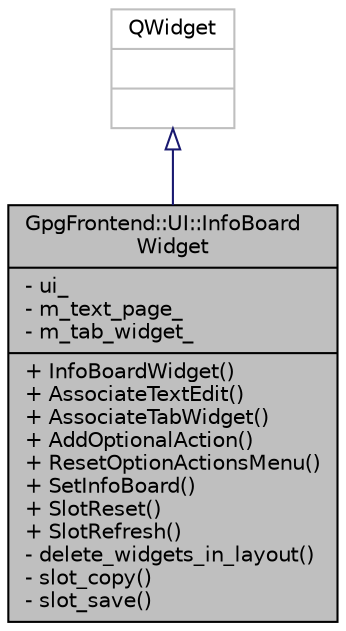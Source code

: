 digraph "GpgFrontend::UI::InfoBoardWidget"
{
 // INTERACTIVE_SVG=YES
 // LATEX_PDF_SIZE
  edge [fontname="Helvetica",fontsize="10",labelfontname="Helvetica",labelfontsize="10"];
  node [fontname="Helvetica",fontsize="10",shape=record];
  Node1 [label="{GpgFrontend::UI::InfoBoard\lWidget\n|- ui_\l- m_text_page_\l- m_tab_widget_\l|+ InfoBoardWidget()\l+ AssociateTextEdit()\l+ AssociateTabWidget()\l+ AddOptionalAction()\l+ ResetOptionActionsMenu()\l+ SetInfoBoard()\l+ SlotReset()\l+ SlotRefresh()\l- delete_widgets_in_layout()\l- slot_copy()\l- slot_save()\l}",height=0.2,width=0.4,color="black", fillcolor="grey75", style="filled", fontcolor="black",tooltip="Class for handling the verify label shown at bottom of a textedit-page."];
  Node2 -> Node1 [dir="back",color="midnightblue",fontsize="10",style="solid",arrowtail="onormal",fontname="Helvetica"];
  Node2 [label="{QWidget\n||}",height=0.2,width=0.4,color="grey75", fillcolor="white", style="filled",tooltip=" "];
}
